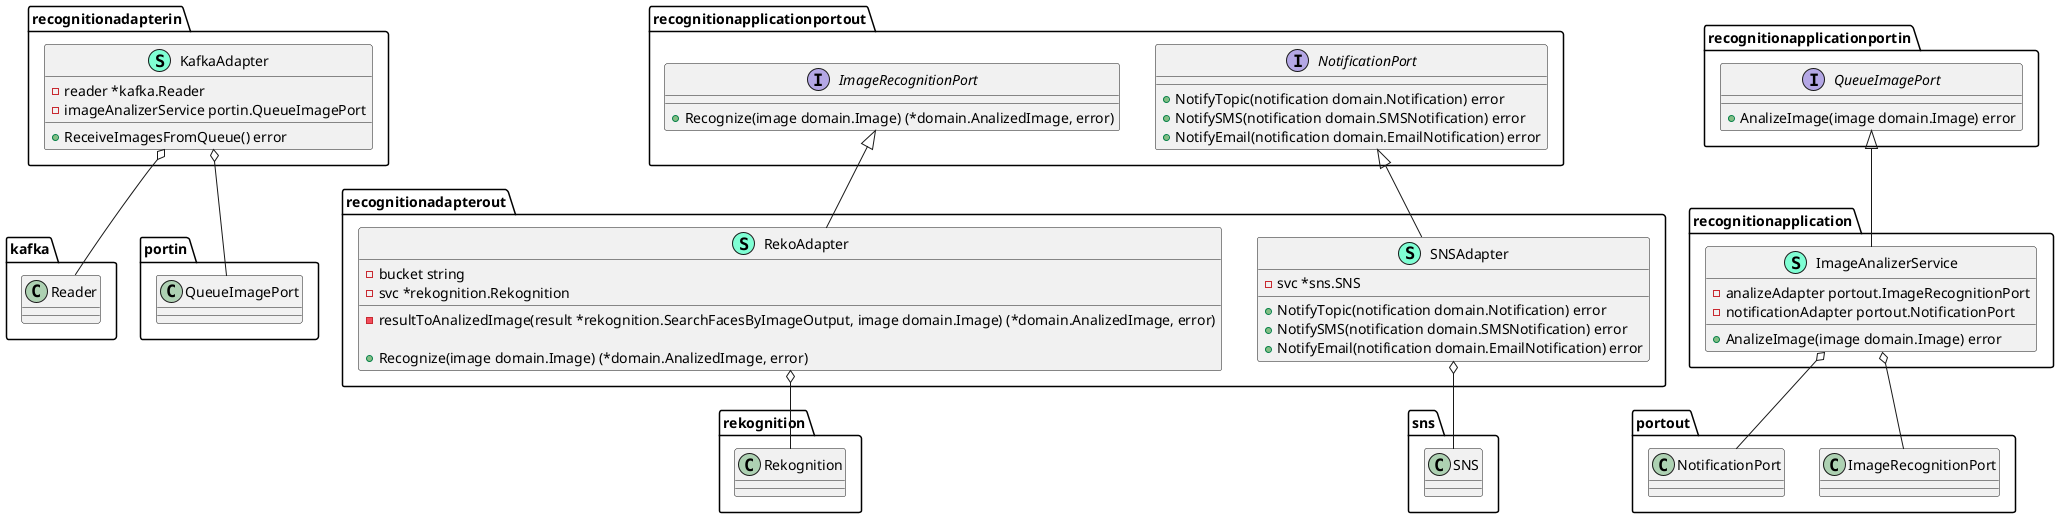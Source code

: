 @startuml
namespace recognitionadapterin {
    class KafkaAdapter << (S,Aquamarine) >> {
        - reader *kafka.Reader
        - imageAnalizerService portin.QueueImagePort

        + ReceiveImagesFromQueue() error

    }
}


"recognitionadapterin.KafkaAdapter" o-- "kafka.Reader"
"recognitionadapterin.KafkaAdapter" o-- "portin.QueueImagePort"

namespace recognitionadapterout {
    class RekoAdapter << (S,Aquamarine) >> {
        - bucket string
        - svc *rekognition.Rekognition

        - resultToAnalizedImage(result *rekognition.SearchFacesByImageOutput, image domain.Image) (*domain.AnalizedImage, error)

        + Recognize(image domain.Image) (*domain.AnalizedImage, error)

    }
    class SNSAdapter << (S,Aquamarine) >> {
        - svc *sns.SNS

        + NotifyTopic(notification domain.Notification) error
        + NotifySMS(notification domain.SMSNotification) error
        + NotifyEmail(notification domain.EmailNotification) error

    }
}

"recognitionapplicationportout.ImageRecognitionPort" <|-- "recognitionadapterout.RekoAdapter"
"recognitionapplicationportout.NotificationPort" <|-- "recognitionadapterout.SNSAdapter"

"recognitionadapterout.RekoAdapter" o-- "rekognition.Rekognition"
"recognitionadapterout.SNSAdapter" o-- "sns.SNS"

namespace recognitionapplication {
    class ImageAnalizerService << (S,Aquamarine) >> {
        - analizeAdapter portout.ImageRecognitionPort
        - notificationAdapter portout.NotificationPort

        + AnalizeImage(image domain.Image) error

    }
}

"recognitionapplicationportin.QueueImagePort" <|-- "recognitionapplication.ImageAnalizerService"

"recognitionapplication.ImageAnalizerService" o-- "portout.ImageRecognitionPort"
"recognitionapplication.ImageAnalizerService" o-- "portout.NotificationPort"

namespace recognitionapplicationportin {
    interface QueueImagePort  {
        + AnalizeImage(image domain.Image) error

    }
}



namespace recognitionapplicationportout {
    interface ImageRecognitionPort  {
        + Recognize(image domain.Image) (*domain.AnalizedImage, error)

    }
    interface NotificationPort  {
        + NotifyTopic(notification domain.Notification) error
        + NotifySMS(notification domain.SMSNotification) error
        + NotifyEmail(notification domain.EmailNotification) error

    }
}



@enduml
